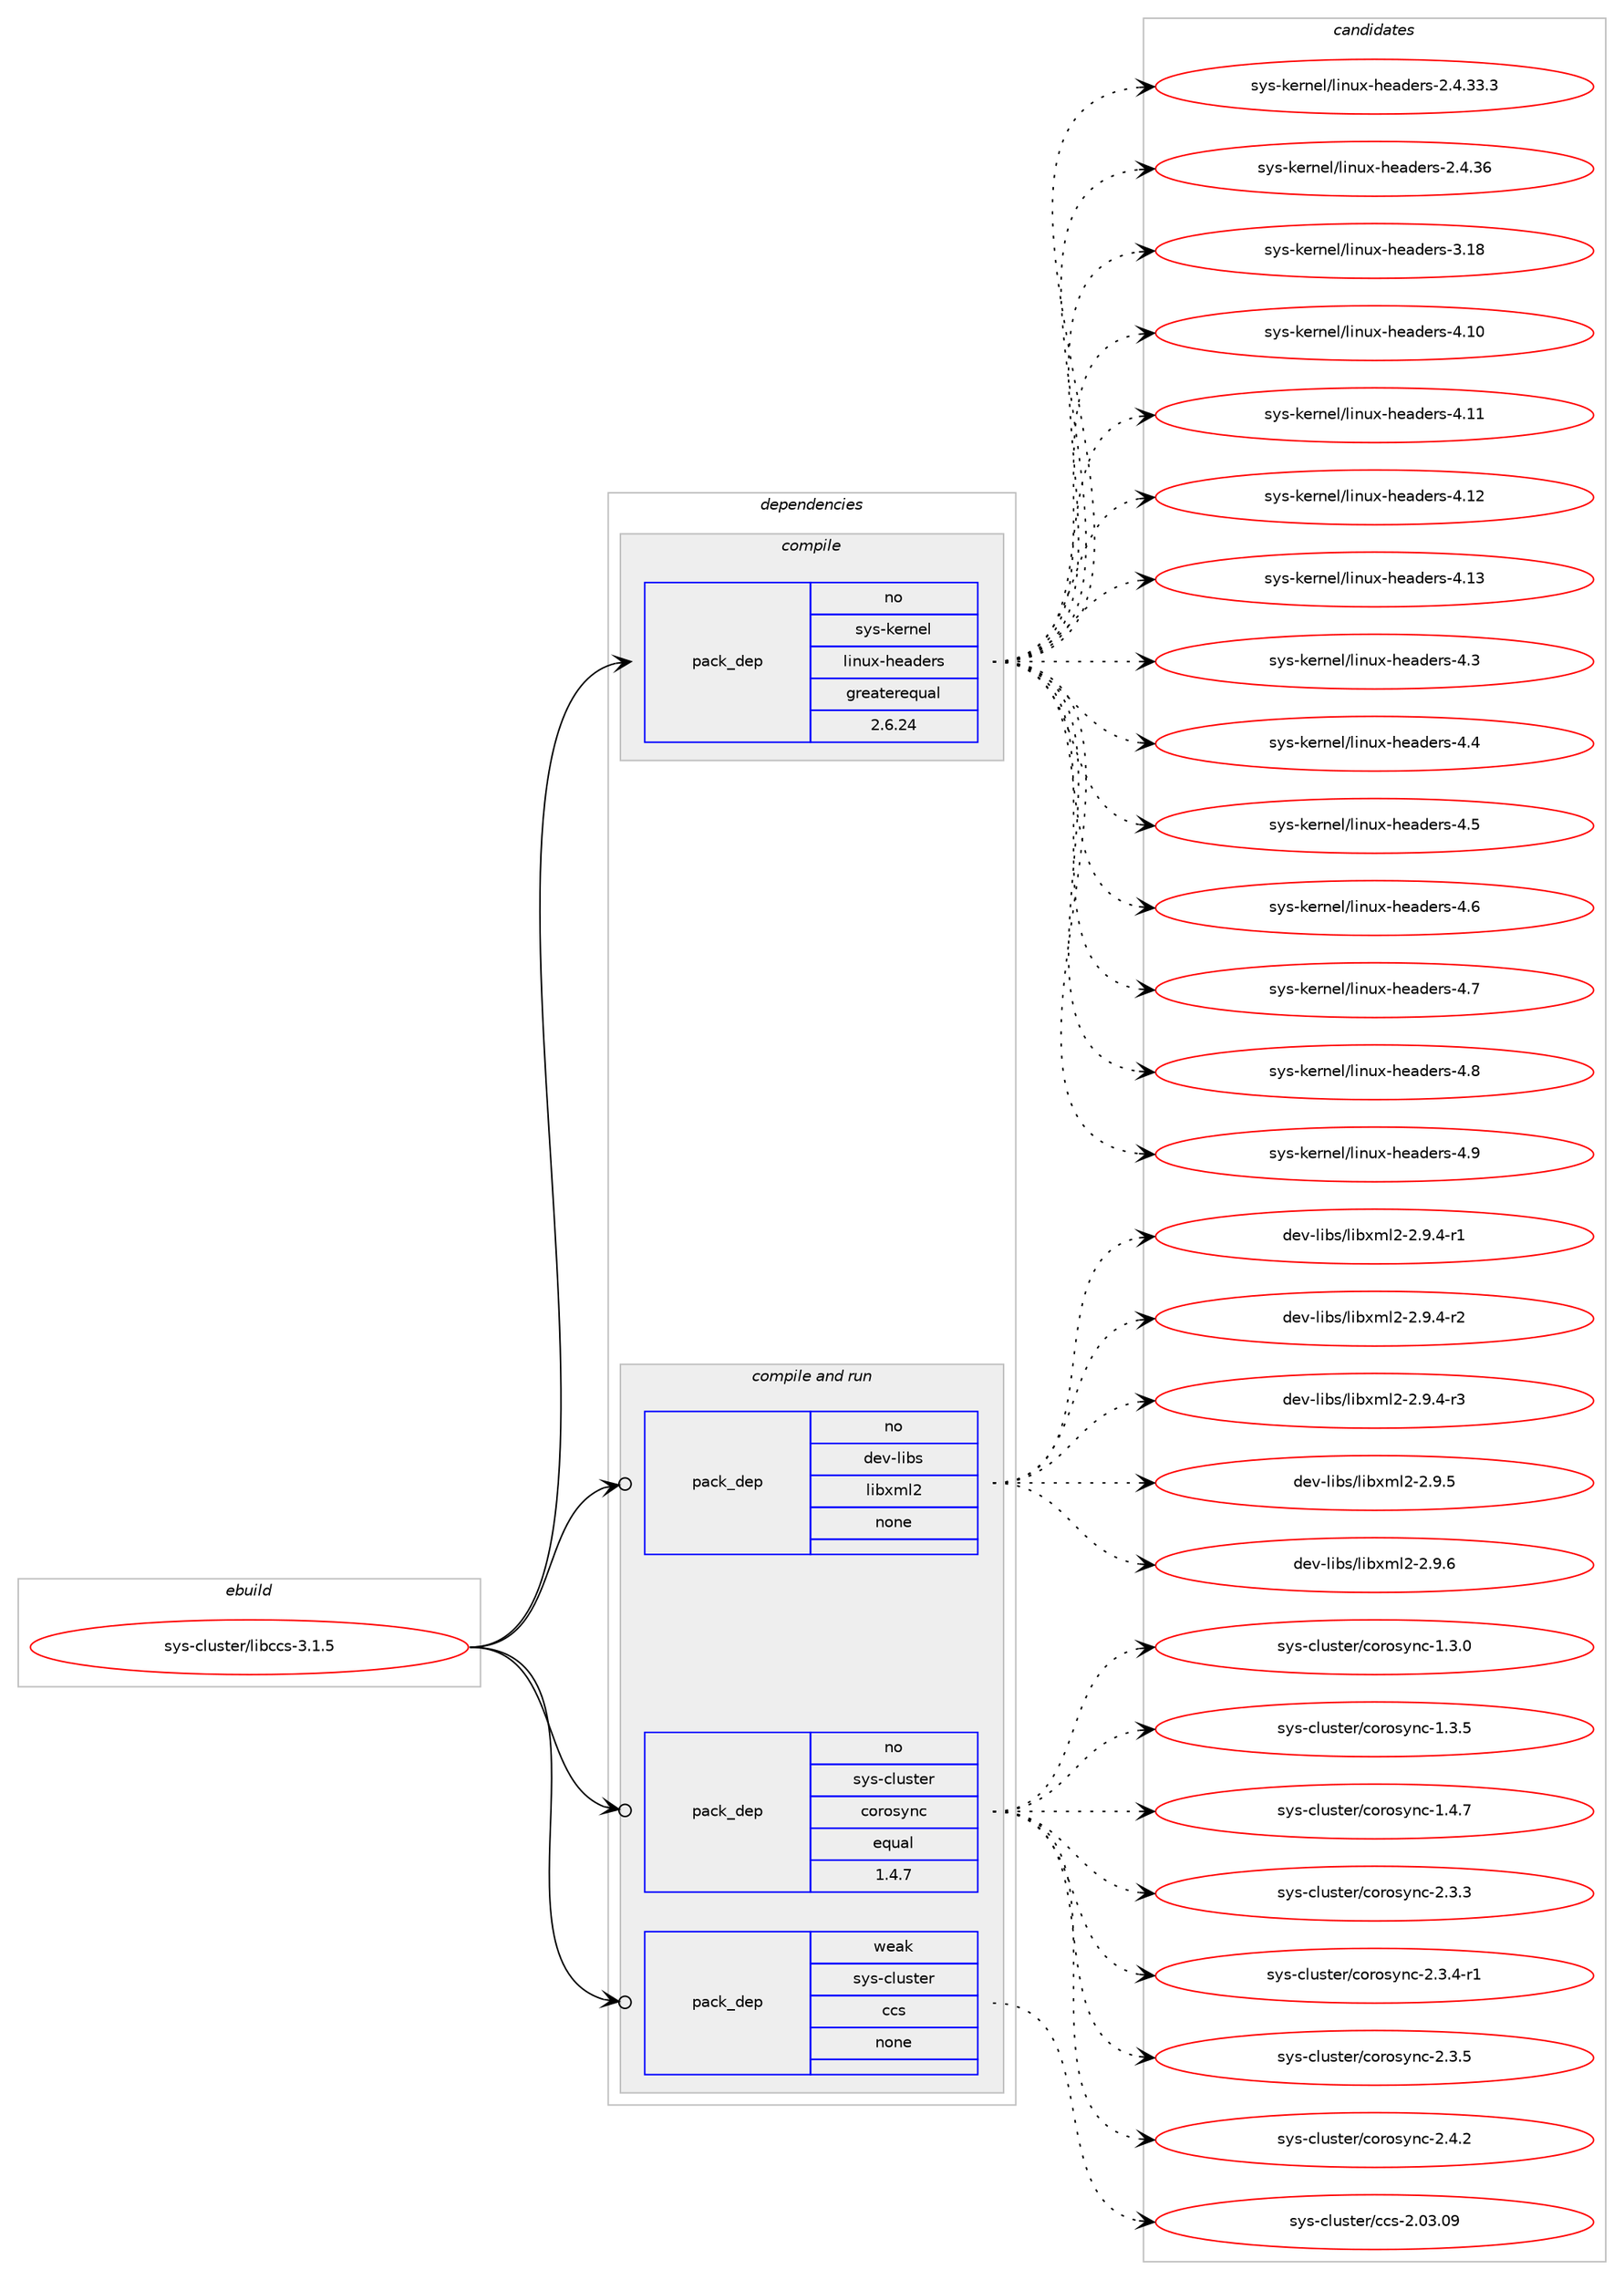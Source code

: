 digraph prolog {

# *************
# Graph options
# *************

newrank=true;
concentrate=true;
compound=true;
graph [rankdir=LR,fontname=Helvetica,fontsize=10,ranksep=1.5];#, ranksep=2.5, nodesep=0.2];
edge  [arrowhead=vee];
node  [fontname=Helvetica,fontsize=10];

# **********
# The ebuild
# **********

subgraph cluster_leftcol {
color=gray;
rank=same;
label=<<i>ebuild</i>>;
id [label="sys-cluster/libccs-3.1.5", color=red, width=4, href="../sys-cluster/libccs-3.1.5.svg"];
}

# ****************
# The dependencies
# ****************

subgraph cluster_midcol {
color=gray;
label=<<i>dependencies</i>>;
subgraph cluster_compile {
fillcolor="#eeeeee";
style=filled;
label=<<i>compile</i>>;
subgraph pack356800 {
dependency480608 [label=<<TABLE BORDER="0" CELLBORDER="1" CELLSPACING="0" CELLPADDING="4" WIDTH="220"><TR><TD ROWSPAN="6" CELLPADDING="30">pack_dep</TD></TR><TR><TD WIDTH="110">no</TD></TR><TR><TD>sys-kernel</TD></TR><TR><TD>linux-headers</TD></TR><TR><TD>greaterequal</TD></TR><TR><TD>2.6.24</TD></TR></TABLE>>, shape=none, color=blue];
}
id:e -> dependency480608:w [weight=20,style="solid",arrowhead="vee"];
}
subgraph cluster_compileandrun {
fillcolor="#eeeeee";
style=filled;
label=<<i>compile and run</i>>;
subgraph pack356801 {
dependency480609 [label=<<TABLE BORDER="0" CELLBORDER="1" CELLSPACING="0" CELLPADDING="4" WIDTH="220"><TR><TD ROWSPAN="6" CELLPADDING="30">pack_dep</TD></TR><TR><TD WIDTH="110">no</TD></TR><TR><TD>dev-libs</TD></TR><TR><TD>libxml2</TD></TR><TR><TD>none</TD></TR><TR><TD></TD></TR></TABLE>>, shape=none, color=blue];
}
id:e -> dependency480609:w [weight=20,style="solid",arrowhead="odotvee"];
subgraph pack356802 {
dependency480610 [label=<<TABLE BORDER="0" CELLBORDER="1" CELLSPACING="0" CELLPADDING="4" WIDTH="220"><TR><TD ROWSPAN="6" CELLPADDING="30">pack_dep</TD></TR><TR><TD WIDTH="110">no</TD></TR><TR><TD>sys-cluster</TD></TR><TR><TD>corosync</TD></TR><TR><TD>equal</TD></TR><TR><TD>1.4.7</TD></TR></TABLE>>, shape=none, color=blue];
}
id:e -> dependency480610:w [weight=20,style="solid",arrowhead="odotvee"];
subgraph pack356803 {
dependency480611 [label=<<TABLE BORDER="0" CELLBORDER="1" CELLSPACING="0" CELLPADDING="4" WIDTH="220"><TR><TD ROWSPAN="6" CELLPADDING="30">pack_dep</TD></TR><TR><TD WIDTH="110">weak</TD></TR><TR><TD>sys-cluster</TD></TR><TR><TD>ccs</TD></TR><TR><TD>none</TD></TR><TR><TD></TD></TR></TABLE>>, shape=none, color=blue];
}
id:e -> dependency480611:w [weight=20,style="solid",arrowhead="odotvee"];
}
subgraph cluster_run {
fillcolor="#eeeeee";
style=filled;
label=<<i>run</i>>;
}
}

# **************
# The candidates
# **************

subgraph cluster_choices {
rank=same;
color=gray;
label=<<i>candidates</i>>;

subgraph choice356800 {
color=black;
nodesep=1;
choice11512111545107101114110101108471081051101171204510410197100101114115455046524651514651 [label="sys-kernel/linux-headers-2.4.33.3", color=red, width=4,href="../sys-kernel/linux-headers-2.4.33.3.svg"];
choice1151211154510710111411010110847108105110117120451041019710010111411545504652465154 [label="sys-kernel/linux-headers-2.4.36", color=red, width=4,href="../sys-kernel/linux-headers-2.4.36.svg"];
choice115121115451071011141101011084710810511011712045104101971001011141154551464956 [label="sys-kernel/linux-headers-3.18", color=red, width=4,href="../sys-kernel/linux-headers-3.18.svg"];
choice115121115451071011141101011084710810511011712045104101971001011141154552464948 [label="sys-kernel/linux-headers-4.10", color=red, width=4,href="../sys-kernel/linux-headers-4.10.svg"];
choice115121115451071011141101011084710810511011712045104101971001011141154552464949 [label="sys-kernel/linux-headers-4.11", color=red, width=4,href="../sys-kernel/linux-headers-4.11.svg"];
choice115121115451071011141101011084710810511011712045104101971001011141154552464950 [label="sys-kernel/linux-headers-4.12", color=red, width=4,href="../sys-kernel/linux-headers-4.12.svg"];
choice115121115451071011141101011084710810511011712045104101971001011141154552464951 [label="sys-kernel/linux-headers-4.13", color=red, width=4,href="../sys-kernel/linux-headers-4.13.svg"];
choice1151211154510710111411010110847108105110117120451041019710010111411545524651 [label="sys-kernel/linux-headers-4.3", color=red, width=4,href="../sys-kernel/linux-headers-4.3.svg"];
choice1151211154510710111411010110847108105110117120451041019710010111411545524652 [label="sys-kernel/linux-headers-4.4", color=red, width=4,href="../sys-kernel/linux-headers-4.4.svg"];
choice1151211154510710111411010110847108105110117120451041019710010111411545524653 [label="sys-kernel/linux-headers-4.5", color=red, width=4,href="../sys-kernel/linux-headers-4.5.svg"];
choice1151211154510710111411010110847108105110117120451041019710010111411545524654 [label="sys-kernel/linux-headers-4.6", color=red, width=4,href="../sys-kernel/linux-headers-4.6.svg"];
choice1151211154510710111411010110847108105110117120451041019710010111411545524655 [label="sys-kernel/linux-headers-4.7", color=red, width=4,href="../sys-kernel/linux-headers-4.7.svg"];
choice1151211154510710111411010110847108105110117120451041019710010111411545524656 [label="sys-kernel/linux-headers-4.8", color=red, width=4,href="../sys-kernel/linux-headers-4.8.svg"];
choice1151211154510710111411010110847108105110117120451041019710010111411545524657 [label="sys-kernel/linux-headers-4.9", color=red, width=4,href="../sys-kernel/linux-headers-4.9.svg"];
dependency480608:e -> choice11512111545107101114110101108471081051101171204510410197100101114115455046524651514651:w [style=dotted,weight="100"];
dependency480608:e -> choice1151211154510710111411010110847108105110117120451041019710010111411545504652465154:w [style=dotted,weight="100"];
dependency480608:e -> choice115121115451071011141101011084710810511011712045104101971001011141154551464956:w [style=dotted,weight="100"];
dependency480608:e -> choice115121115451071011141101011084710810511011712045104101971001011141154552464948:w [style=dotted,weight="100"];
dependency480608:e -> choice115121115451071011141101011084710810511011712045104101971001011141154552464949:w [style=dotted,weight="100"];
dependency480608:e -> choice115121115451071011141101011084710810511011712045104101971001011141154552464950:w [style=dotted,weight="100"];
dependency480608:e -> choice115121115451071011141101011084710810511011712045104101971001011141154552464951:w [style=dotted,weight="100"];
dependency480608:e -> choice1151211154510710111411010110847108105110117120451041019710010111411545524651:w [style=dotted,weight="100"];
dependency480608:e -> choice1151211154510710111411010110847108105110117120451041019710010111411545524652:w [style=dotted,weight="100"];
dependency480608:e -> choice1151211154510710111411010110847108105110117120451041019710010111411545524653:w [style=dotted,weight="100"];
dependency480608:e -> choice1151211154510710111411010110847108105110117120451041019710010111411545524654:w [style=dotted,weight="100"];
dependency480608:e -> choice1151211154510710111411010110847108105110117120451041019710010111411545524655:w [style=dotted,weight="100"];
dependency480608:e -> choice1151211154510710111411010110847108105110117120451041019710010111411545524656:w [style=dotted,weight="100"];
dependency480608:e -> choice1151211154510710111411010110847108105110117120451041019710010111411545524657:w [style=dotted,weight="100"];
}
subgraph choice356801 {
color=black;
nodesep=1;
choice10010111845108105981154710810598120109108504550465746524511449 [label="dev-libs/libxml2-2.9.4-r1", color=red, width=4,href="../dev-libs/libxml2-2.9.4-r1.svg"];
choice10010111845108105981154710810598120109108504550465746524511450 [label="dev-libs/libxml2-2.9.4-r2", color=red, width=4,href="../dev-libs/libxml2-2.9.4-r2.svg"];
choice10010111845108105981154710810598120109108504550465746524511451 [label="dev-libs/libxml2-2.9.4-r3", color=red, width=4,href="../dev-libs/libxml2-2.9.4-r3.svg"];
choice1001011184510810598115471081059812010910850455046574653 [label="dev-libs/libxml2-2.9.5", color=red, width=4,href="../dev-libs/libxml2-2.9.5.svg"];
choice1001011184510810598115471081059812010910850455046574654 [label="dev-libs/libxml2-2.9.6", color=red, width=4,href="../dev-libs/libxml2-2.9.6.svg"];
dependency480609:e -> choice10010111845108105981154710810598120109108504550465746524511449:w [style=dotted,weight="100"];
dependency480609:e -> choice10010111845108105981154710810598120109108504550465746524511450:w [style=dotted,weight="100"];
dependency480609:e -> choice10010111845108105981154710810598120109108504550465746524511451:w [style=dotted,weight="100"];
dependency480609:e -> choice1001011184510810598115471081059812010910850455046574653:w [style=dotted,weight="100"];
dependency480609:e -> choice1001011184510810598115471081059812010910850455046574654:w [style=dotted,weight="100"];
}
subgraph choice356802 {
color=black;
nodesep=1;
choice1151211154599108117115116101114479911111411111512111099454946514648 [label="sys-cluster/corosync-1.3.0", color=red, width=4,href="../sys-cluster/corosync-1.3.0.svg"];
choice1151211154599108117115116101114479911111411111512111099454946514653 [label="sys-cluster/corosync-1.3.5", color=red, width=4,href="../sys-cluster/corosync-1.3.5.svg"];
choice1151211154599108117115116101114479911111411111512111099454946524655 [label="sys-cluster/corosync-1.4.7", color=red, width=4,href="../sys-cluster/corosync-1.4.7.svg"];
choice1151211154599108117115116101114479911111411111512111099455046514651 [label="sys-cluster/corosync-2.3.3", color=red, width=4,href="../sys-cluster/corosync-2.3.3.svg"];
choice11512111545991081171151161011144799111114111115121110994550465146524511449 [label="sys-cluster/corosync-2.3.4-r1", color=red, width=4,href="../sys-cluster/corosync-2.3.4-r1.svg"];
choice1151211154599108117115116101114479911111411111512111099455046514653 [label="sys-cluster/corosync-2.3.5", color=red, width=4,href="../sys-cluster/corosync-2.3.5.svg"];
choice1151211154599108117115116101114479911111411111512111099455046524650 [label="sys-cluster/corosync-2.4.2", color=red, width=4,href="../sys-cluster/corosync-2.4.2.svg"];
dependency480610:e -> choice1151211154599108117115116101114479911111411111512111099454946514648:w [style=dotted,weight="100"];
dependency480610:e -> choice1151211154599108117115116101114479911111411111512111099454946514653:w [style=dotted,weight="100"];
dependency480610:e -> choice1151211154599108117115116101114479911111411111512111099454946524655:w [style=dotted,weight="100"];
dependency480610:e -> choice1151211154599108117115116101114479911111411111512111099455046514651:w [style=dotted,weight="100"];
dependency480610:e -> choice11512111545991081171151161011144799111114111115121110994550465146524511449:w [style=dotted,weight="100"];
dependency480610:e -> choice1151211154599108117115116101114479911111411111512111099455046514653:w [style=dotted,weight="100"];
dependency480610:e -> choice1151211154599108117115116101114479911111411111512111099455046524650:w [style=dotted,weight="100"];
}
subgraph choice356803 {
color=black;
nodesep=1;
choice11512111545991081171151161011144799991154550464851464857 [label="sys-cluster/ccs-2.03.09", color=red, width=4,href="../sys-cluster/ccs-2.03.09.svg"];
dependency480611:e -> choice11512111545991081171151161011144799991154550464851464857:w [style=dotted,weight="100"];
}
}

}
